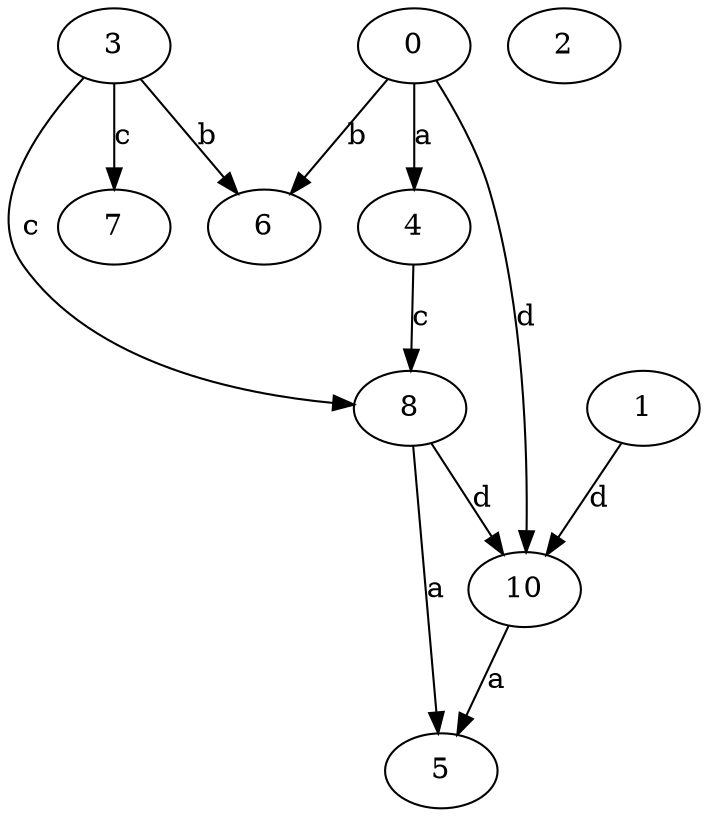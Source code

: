 strict digraph  {
3;
4;
5;
6;
7;
0;
8;
1;
2;
10;
3 -> 6  [label=b];
3 -> 7  [label=c];
3 -> 8  [label=c];
4 -> 8  [label=c];
0 -> 4  [label=a];
0 -> 6  [label=b];
0 -> 10  [label=d];
8 -> 5  [label=a];
8 -> 10  [label=d];
1 -> 10  [label=d];
10 -> 5  [label=a];
}
